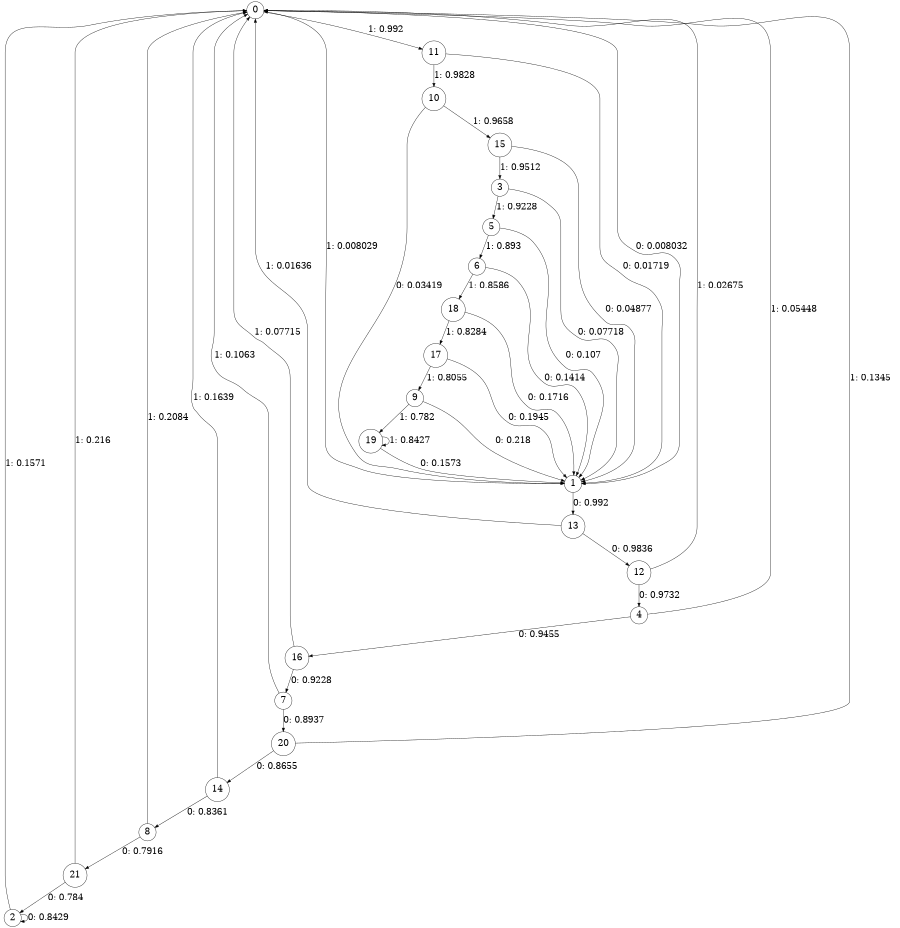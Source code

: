 digraph "ch3_face_source_L11" {
size = "6,8.5";
ratio = "fill";
node [shape = circle];
node [fontsize = 24];
edge [fontsize = 24];
0 -> 1 [label = "0: 0.008032  "];
0 -> 11 [label = "1: 0.992    "];
1 -> 13 [label = "0: 0.992    "];
1 -> 0 [label = "1: 0.008029  "];
2 -> 2 [label = "0: 0.8429   "];
2 -> 0 [label = "1: 0.1571   "];
3 -> 1 [label = "0: 0.07718  "];
3 -> 5 [label = "1: 0.9228   "];
4 -> 16 [label = "0: 0.9455   "];
4 -> 0 [label = "1: 0.05448  "];
5 -> 1 [label = "0: 0.107    "];
5 -> 6 [label = "1: 0.893    "];
6 -> 1 [label = "0: 0.1414   "];
6 -> 18 [label = "1: 0.8586   "];
7 -> 20 [label = "0: 0.8937   "];
7 -> 0 [label = "1: 0.1063   "];
8 -> 21 [label = "0: 0.7916   "];
8 -> 0 [label = "1: 0.2084   "];
9 -> 1 [label = "0: 0.218    "];
9 -> 19 [label = "1: 0.782    "];
10 -> 1 [label = "0: 0.03419  "];
10 -> 15 [label = "1: 0.9658   "];
11 -> 1 [label = "0: 0.01719  "];
11 -> 10 [label = "1: 0.9828   "];
12 -> 4 [label = "0: 0.9732   "];
12 -> 0 [label = "1: 0.02675  "];
13 -> 12 [label = "0: 0.9836   "];
13 -> 0 [label = "1: 0.01636  "];
14 -> 8 [label = "0: 0.8361   "];
14 -> 0 [label = "1: 0.1639   "];
15 -> 1 [label = "0: 0.04877  "];
15 -> 3 [label = "1: 0.9512   "];
16 -> 7 [label = "0: 0.9228   "];
16 -> 0 [label = "1: 0.07715  "];
17 -> 1 [label = "0: 0.1945   "];
17 -> 9 [label = "1: 0.8055   "];
18 -> 1 [label = "0: 0.1716   "];
18 -> 17 [label = "1: 0.8284   "];
19 -> 1 [label = "0: 0.1573   "];
19 -> 19 [label = "1: 0.8427   "];
20 -> 14 [label = "0: 0.8655   "];
20 -> 0 [label = "1: 0.1345   "];
21 -> 2 [label = "0: 0.784    "];
21 -> 0 [label = "1: 0.216    "];
}